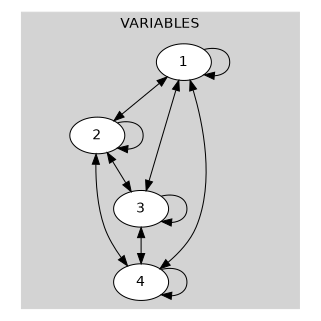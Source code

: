 digraph alldifferent_init {
  ratio=fill;
  size="2.145,2.145";
  subgraph "cluster1" {node [style=filled,fillcolor=white]; style=filled;color=lightgrey; fontsize=14; fontname=Helvetica; label="VARIABLES"; 1;2;3;4;}
  fontsize=16;
  fontname=Helvetica;
  1 -> 1;
  1 -> 2 [dir=both];
  1 -> 3 [dir=both];
  1 -> 4 [dir=both];
  2 -> 2;
  2 -> 3 [dir=both];
  2 -> 4 [dir=both];
  3 -> 3;
  3 -> 4 [dir=both];
  4 -> 4;
  1 [fontname=Helvetica,label="1"];
  2 [fontname=Helvetica,label="2"];
  3 [fontname=Helvetica,label="3"];
  4 [fontname=Helvetica,label="4"];
}
